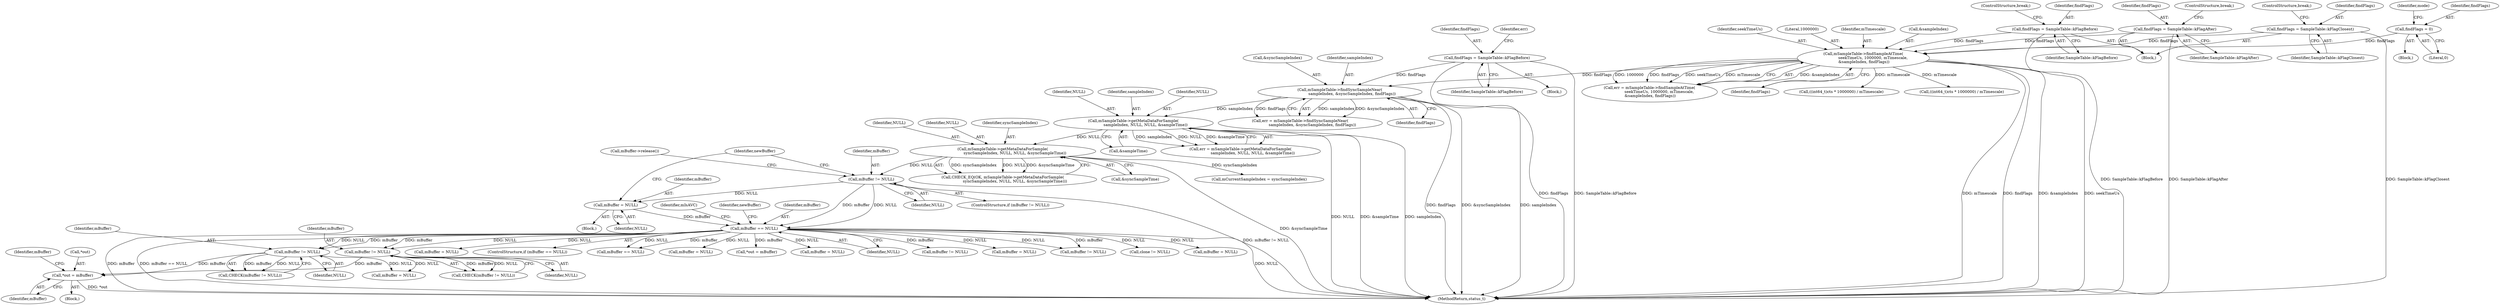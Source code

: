 digraph "0_Android_7a282fb64fef25349e9d341f102d9cea3bf75baf@pointer" {
"1000727" [label="(Call,*out = mBuffer)"];
"1000553" [label="(Call,mBuffer != NULL)"];
"1000264" [label="(Call,mBuffer == NULL)"];
"1000251" [label="(Call,mBuffer = NULL)"];
"1000246" [label="(Call,mBuffer != NULL)"];
"1000236" [label="(Call,mSampleTable->getMetaDataForSample(\n                    syncSampleIndex, NULL, NULL, &syncSampleTime))"];
"1000204" [label="(Call,mSampleTable->getMetaDataForSample(\n                    sampleIndex, NULL, NULL, &sampleTime))"];
"1000191" [label="(Call,mSampleTable->findSyncSampleNear(\n                    sampleIndex, &syncSampleIndex, findFlags))"];
"1000180" [label="(Call,findFlags = SampleTable::kFlagBefore)"];
"1000168" [label="(Call,mSampleTable->findSampleAtTime(\n                seekTimeUs, 1000000, mTimescale,\n &sampleIndex, findFlags))"];
"1000144" [label="(Call,findFlags = SampleTable::kFlagBefore)"];
"1000149" [label="(Call,findFlags = SampleTable::kFlagAfter)"];
"1000155" [label="(Call,findFlags = SampleTable::kFlagClosest)"];
"1000137" [label="(Call,findFlags = 0)"];
"1000686" [label="(Call,mBuffer != NULL)"];
"1000166" [label="(Call,err = mSampleTable->findSampleAtTime(\n                seekTimeUs, 1000000, mTimescale,\n &sampleIndex, findFlags))"];
"1000727" [label="(Call,*out = mBuffer)"];
"1000625" [label="(Call,mBuffer = NULL)"];
"1000248" [label="(Identifier,NULL)"];
"1000242" [label="(Call,mCurrentSampleIndex = syncSampleIndex)"];
"1000730" [label="(Identifier,mBuffer)"];
"1000168" [label="(Call,mSampleTable->findSampleAtTime(\n                seekTimeUs, 1000000, mTimescale,\n &sampleIndex, findFlags))"];
"1000246" [label="(Call,mBuffer != NULL)"];
"1000263" [label="(ControlStructure,if (mBuffer == NULL))"];
"1000304" [label="(Call,mBuffer == NULL)"];
"1000555" [label="(Identifier,NULL)"];
"1000189" [label="(Call,err = mSampleTable->findSyncSampleNear(\n                    sampleIndex, &syncSampleIndex, findFlags))"];
"1000192" [label="(Identifier,sampleIndex)"];
"1000135" [label="(Block,)"];
"1000169" [label="(Identifier,seekTimeUs)"];
"1000170" [label="(Literal,1000000)"];
"1000238" [label="(Identifier,NULL)"];
"1000407" [label="(Call,mBuffer = NULL)"];
"1000195" [label="(Identifier,findFlags)"];
"1000252" [label="(Identifier,mBuffer)"];
"1000180" [label="(Call,findFlags = SampleTable::kFlagBefore)"];
"1000732" [label="(Identifier,mBuffer)"];
"1000141" [label="(Identifier,mode)"];
"1000234" [label="(Call,CHECK_EQ(OK, mSampleTable->getMetaDataForSample(\n                    syncSampleIndex, NULL, NULL, &syncSampleTime)))"];
"1000191" [label="(Call,mSampleTable->findSyncSampleNear(\n                    sampleIndex, &syncSampleIndex, findFlags))"];
"1000552" [label="(Call,CHECK(mBuffer != NULL))"];
"1000688" [label="(Identifier,NULL)"];
"1000736" [label="(MethodReturn,status_t)"];
"1000146" [label="(Identifier,SampleTable::kFlagBefore)"];
"1000251" [label="(Call,mBuffer = NULL)"];
"1000208" [label="(Call,&sampleTime)"];
"1000249" [label="(Block,)"];
"1000237" [label="(Identifier,syncSampleIndex)"];
"1000261" [label="(Identifier,newBuffer)"];
"1000155" [label="(Call,findFlags = SampleTable::kFlagClosest)"];
"1000240" [label="(Call,&syncSampleTime)"];
"1000171" [label="(Identifier,mTimescale)"];
"1000403" [label="(Call,*out = mBuffer)"];
"1000172" [label="(Call,&sampleIndex)"];
"1000158" [label="(ControlStructure,break;)"];
"1000553" [label="(Call,mBuffer != NULL)"];
"1000349" [label="(Call,mBuffer = NULL)"];
"1000207" [label="(Identifier,NULL)"];
"1000182" [label="(Identifier,SampleTable::kFlagBefore)"];
"1000264" [label="(Call,mBuffer == NULL)"];
"1000205" [label="(Identifier,sampleIndex)"];
"1000245" [label="(ControlStructure,if (mBuffer != NULL))"];
"1000157" [label="(Identifier,SampleTable::kFlagClosest)"];
"1000186" [label="(Identifier,err)"];
"1000156" [label="(Identifier,findFlags)"];
"1000497" [label="(Block,)"];
"1000149" [label="(Call,findFlags = SampleTable::kFlagAfter)"];
"1000206" [label="(Identifier,NULL)"];
"1000239" [label="(Identifier,NULL)"];
"1000142" [label="(Block,)"];
"1000137" [label="(Call,findFlags = 0)"];
"1000181" [label="(Identifier,findFlags)"];
"1000266" [label="(Identifier,NULL)"];
"1000467" [label="(Call,mBuffer != NULL)"];
"1000324" [label="(Identifier,mIsAVC)"];
"1000687" [label="(Identifier,mBuffer)"];
"1000544" [label="(Call,mBuffer = NULL)"];
"1000150" [label="(Identifier,findFlags)"];
"1000151" [label="(Identifier,SampleTable::kFlagAfter)"];
"1000179" [label="(Block,)"];
"1000685" [label="(Call,CHECK(mBuffer != NULL))"];
"1000204" [label="(Call,mSampleTable->getMetaDataForSample(\n                    sampleIndex, NULL, NULL, &sampleTime))"];
"1000236" [label="(Call,mSampleTable->getMetaDataForSample(\n                    syncSampleIndex, NULL, NULL, &syncSampleTime))"];
"1000174" [label="(Identifier,findFlags)"];
"1000355" [label="(Call,mBuffer != NULL)"];
"1000147" [label="(ControlStructure,break;)"];
"1000695" [label="(Call,((int64_t)cts * 1000000) / mTimescale)"];
"1000193" [label="(Call,&syncSampleIndex)"];
"1000145" [label="(Identifier,findFlags)"];
"1000554" [label="(Identifier,mBuffer)"];
"1000144" [label="(Call,findFlags = SampleTable::kFlagBefore)"];
"1000458" [label="(Call,clone != NULL)"];
"1000448" [label="(Call,mBuffer = NULL)"];
"1000202" [label="(Call,err = mSampleTable->getMetaDataForSample(\n                    sampleIndex, NULL, NULL, &sampleTime))"];
"1000731" [label="(Call,mBuffer = NULL)"];
"1000253" [label="(Identifier,NULL)"];
"1000686" [label="(Call,mBuffer != NULL)"];
"1000139" [label="(Literal,0)"];
"1000269" [label="(Identifier,newBuffer)"];
"1000250" [label="(Call,mBuffer->release())"];
"1000247" [label="(Identifier,mBuffer)"];
"1000152" [label="(ControlStructure,break;)"];
"1000265" [label="(Identifier,mBuffer)"];
"1000138" [label="(Identifier,findFlags)"];
"1000364" [label="(Call,((int64_t)cts * 1000000) / mTimescale)"];
"1000728" [label="(Call,*out)"];
"1000727" -> "1000497"  [label="AST: "];
"1000727" -> "1000730"  [label="CFG: "];
"1000728" -> "1000727"  [label="AST: "];
"1000730" -> "1000727"  [label="AST: "];
"1000732" -> "1000727"  [label="CFG: "];
"1000727" -> "1000736"  [label="DDG: *out"];
"1000553" -> "1000727"  [label="DDG: mBuffer"];
"1000686" -> "1000727"  [label="DDG: mBuffer"];
"1000553" -> "1000552"  [label="AST: "];
"1000553" -> "1000555"  [label="CFG: "];
"1000554" -> "1000553"  [label="AST: "];
"1000555" -> "1000553"  [label="AST: "];
"1000552" -> "1000553"  [label="CFG: "];
"1000553" -> "1000552"  [label="DDG: mBuffer"];
"1000553" -> "1000552"  [label="DDG: NULL"];
"1000264" -> "1000553"  [label="DDG: mBuffer"];
"1000264" -> "1000553"  [label="DDG: NULL"];
"1000553" -> "1000731"  [label="DDG: NULL"];
"1000264" -> "1000263"  [label="AST: "];
"1000264" -> "1000266"  [label="CFG: "];
"1000265" -> "1000264"  [label="AST: "];
"1000266" -> "1000264"  [label="AST: "];
"1000269" -> "1000264"  [label="CFG: "];
"1000324" -> "1000264"  [label="CFG: "];
"1000264" -> "1000736"  [label="DDG: mBuffer"];
"1000264" -> "1000736"  [label="DDG: mBuffer == NULL"];
"1000264" -> "1000736"  [label="DDG: NULL"];
"1000251" -> "1000264"  [label="DDG: mBuffer"];
"1000246" -> "1000264"  [label="DDG: mBuffer"];
"1000246" -> "1000264"  [label="DDG: NULL"];
"1000264" -> "1000304"  [label="DDG: mBuffer"];
"1000264" -> "1000304"  [label="DDG: NULL"];
"1000264" -> "1000349"  [label="DDG: NULL"];
"1000264" -> "1000355"  [label="DDG: mBuffer"];
"1000264" -> "1000355"  [label="DDG: NULL"];
"1000264" -> "1000403"  [label="DDG: mBuffer"];
"1000264" -> "1000407"  [label="DDG: NULL"];
"1000264" -> "1000448"  [label="DDG: NULL"];
"1000264" -> "1000458"  [label="DDG: NULL"];
"1000264" -> "1000467"  [label="DDG: mBuffer"];
"1000264" -> "1000544"  [label="DDG: NULL"];
"1000264" -> "1000625"  [label="DDG: NULL"];
"1000264" -> "1000686"  [label="DDG: mBuffer"];
"1000264" -> "1000686"  [label="DDG: NULL"];
"1000251" -> "1000249"  [label="AST: "];
"1000251" -> "1000253"  [label="CFG: "];
"1000252" -> "1000251"  [label="AST: "];
"1000253" -> "1000251"  [label="AST: "];
"1000261" -> "1000251"  [label="CFG: "];
"1000246" -> "1000251"  [label="DDG: NULL"];
"1000246" -> "1000245"  [label="AST: "];
"1000246" -> "1000248"  [label="CFG: "];
"1000247" -> "1000246"  [label="AST: "];
"1000248" -> "1000246"  [label="AST: "];
"1000250" -> "1000246"  [label="CFG: "];
"1000261" -> "1000246"  [label="CFG: "];
"1000246" -> "1000736"  [label="DDG: mBuffer != NULL"];
"1000236" -> "1000246"  [label="DDG: NULL"];
"1000236" -> "1000234"  [label="AST: "];
"1000236" -> "1000240"  [label="CFG: "];
"1000237" -> "1000236"  [label="AST: "];
"1000238" -> "1000236"  [label="AST: "];
"1000239" -> "1000236"  [label="AST: "];
"1000240" -> "1000236"  [label="AST: "];
"1000234" -> "1000236"  [label="CFG: "];
"1000236" -> "1000736"  [label="DDG: &syncSampleTime"];
"1000236" -> "1000234"  [label="DDG: syncSampleIndex"];
"1000236" -> "1000234"  [label="DDG: NULL"];
"1000236" -> "1000234"  [label="DDG: &syncSampleTime"];
"1000204" -> "1000236"  [label="DDG: NULL"];
"1000236" -> "1000242"  [label="DDG: syncSampleIndex"];
"1000204" -> "1000202"  [label="AST: "];
"1000204" -> "1000208"  [label="CFG: "];
"1000205" -> "1000204"  [label="AST: "];
"1000206" -> "1000204"  [label="AST: "];
"1000207" -> "1000204"  [label="AST: "];
"1000208" -> "1000204"  [label="AST: "];
"1000202" -> "1000204"  [label="CFG: "];
"1000204" -> "1000736"  [label="DDG: NULL"];
"1000204" -> "1000736"  [label="DDG: &sampleTime"];
"1000204" -> "1000736"  [label="DDG: sampleIndex"];
"1000204" -> "1000202"  [label="DDG: sampleIndex"];
"1000204" -> "1000202"  [label="DDG: NULL"];
"1000204" -> "1000202"  [label="DDG: &sampleTime"];
"1000191" -> "1000204"  [label="DDG: sampleIndex"];
"1000191" -> "1000189"  [label="AST: "];
"1000191" -> "1000195"  [label="CFG: "];
"1000192" -> "1000191"  [label="AST: "];
"1000193" -> "1000191"  [label="AST: "];
"1000195" -> "1000191"  [label="AST: "];
"1000189" -> "1000191"  [label="CFG: "];
"1000191" -> "1000736"  [label="DDG: findFlags"];
"1000191" -> "1000736"  [label="DDG: &syncSampleIndex"];
"1000191" -> "1000736"  [label="DDG: sampleIndex"];
"1000191" -> "1000189"  [label="DDG: sampleIndex"];
"1000191" -> "1000189"  [label="DDG: &syncSampleIndex"];
"1000191" -> "1000189"  [label="DDG: findFlags"];
"1000180" -> "1000191"  [label="DDG: findFlags"];
"1000168" -> "1000191"  [label="DDG: findFlags"];
"1000180" -> "1000179"  [label="AST: "];
"1000180" -> "1000182"  [label="CFG: "];
"1000181" -> "1000180"  [label="AST: "];
"1000182" -> "1000180"  [label="AST: "];
"1000186" -> "1000180"  [label="CFG: "];
"1000180" -> "1000736"  [label="DDG: SampleTable::kFlagBefore"];
"1000180" -> "1000736"  [label="DDG: findFlags"];
"1000168" -> "1000166"  [label="AST: "];
"1000168" -> "1000174"  [label="CFG: "];
"1000169" -> "1000168"  [label="AST: "];
"1000170" -> "1000168"  [label="AST: "];
"1000171" -> "1000168"  [label="AST: "];
"1000172" -> "1000168"  [label="AST: "];
"1000174" -> "1000168"  [label="AST: "];
"1000166" -> "1000168"  [label="CFG: "];
"1000168" -> "1000736"  [label="DDG: &sampleIndex"];
"1000168" -> "1000736"  [label="DDG: seekTimeUs"];
"1000168" -> "1000736"  [label="DDG: mTimescale"];
"1000168" -> "1000736"  [label="DDG: findFlags"];
"1000168" -> "1000166"  [label="DDG: &sampleIndex"];
"1000168" -> "1000166"  [label="DDG: 1000000"];
"1000168" -> "1000166"  [label="DDG: findFlags"];
"1000168" -> "1000166"  [label="DDG: seekTimeUs"];
"1000168" -> "1000166"  [label="DDG: mTimescale"];
"1000144" -> "1000168"  [label="DDG: findFlags"];
"1000149" -> "1000168"  [label="DDG: findFlags"];
"1000155" -> "1000168"  [label="DDG: findFlags"];
"1000137" -> "1000168"  [label="DDG: findFlags"];
"1000168" -> "1000364"  [label="DDG: mTimescale"];
"1000168" -> "1000695"  [label="DDG: mTimescale"];
"1000144" -> "1000142"  [label="AST: "];
"1000144" -> "1000146"  [label="CFG: "];
"1000145" -> "1000144"  [label="AST: "];
"1000146" -> "1000144"  [label="AST: "];
"1000147" -> "1000144"  [label="CFG: "];
"1000144" -> "1000736"  [label="DDG: SampleTable::kFlagBefore"];
"1000149" -> "1000142"  [label="AST: "];
"1000149" -> "1000151"  [label="CFG: "];
"1000150" -> "1000149"  [label="AST: "];
"1000151" -> "1000149"  [label="AST: "];
"1000152" -> "1000149"  [label="CFG: "];
"1000149" -> "1000736"  [label="DDG: SampleTable::kFlagAfter"];
"1000155" -> "1000142"  [label="AST: "];
"1000155" -> "1000157"  [label="CFG: "];
"1000156" -> "1000155"  [label="AST: "];
"1000157" -> "1000155"  [label="AST: "];
"1000158" -> "1000155"  [label="CFG: "];
"1000155" -> "1000736"  [label="DDG: SampleTable::kFlagClosest"];
"1000137" -> "1000135"  [label="AST: "];
"1000137" -> "1000139"  [label="CFG: "];
"1000138" -> "1000137"  [label="AST: "];
"1000139" -> "1000137"  [label="AST: "];
"1000141" -> "1000137"  [label="CFG: "];
"1000686" -> "1000685"  [label="AST: "];
"1000686" -> "1000688"  [label="CFG: "];
"1000687" -> "1000686"  [label="AST: "];
"1000688" -> "1000686"  [label="AST: "];
"1000685" -> "1000686"  [label="CFG: "];
"1000686" -> "1000685"  [label="DDG: mBuffer"];
"1000686" -> "1000685"  [label="DDG: NULL"];
"1000686" -> "1000731"  [label="DDG: NULL"];
}
